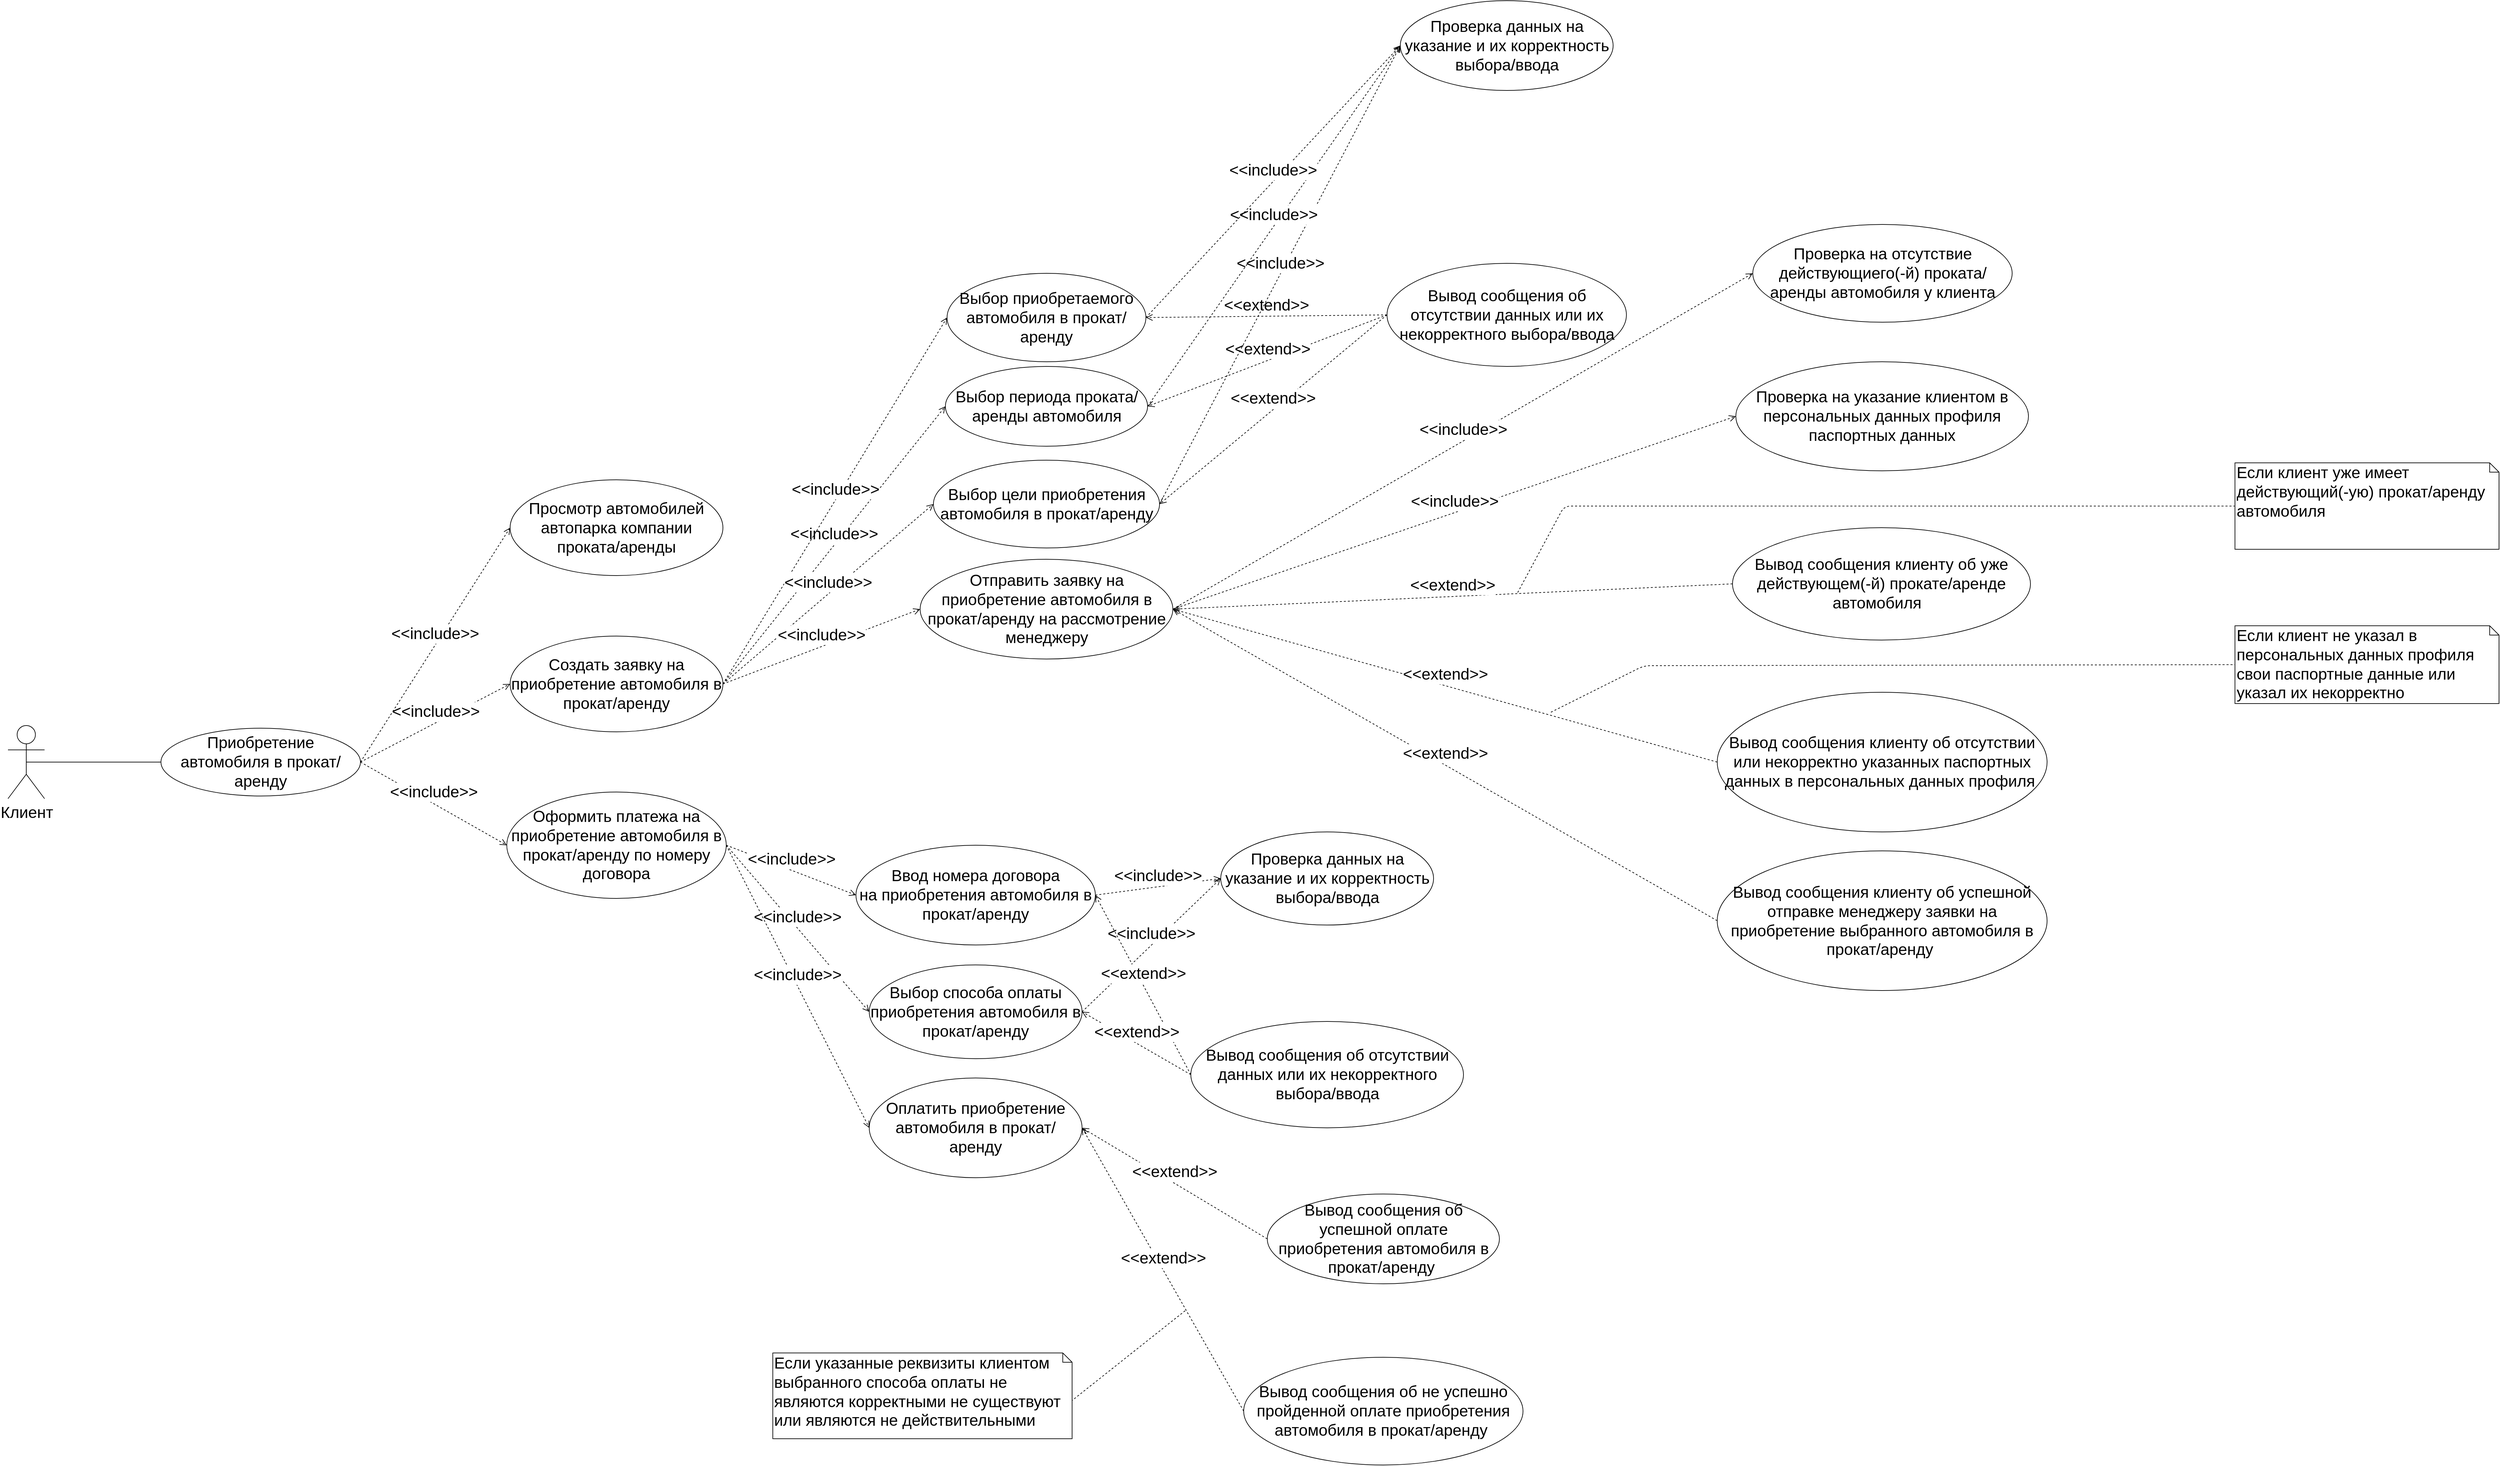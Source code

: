 <mxfile version="11.3.0" type="device" pages="1"><diagram id="3EiYivLxAxnmUY_cUnuF" name="Страница 1"><mxGraphModel dx="3261" dy="3749" grid="1" gridSize="10" guides="1" tooltips="1" connect="1" arrows="1" fold="1" page="1" pageScale="1" pageWidth="827" pageHeight="1169" math="0" shadow="0"><root><mxCell id="0"/><mxCell id="1" parent="0"/><mxCell id="dQBYFC0EtUojKa4JnHP9-1" value="&lt;font style=&quot;font-size: 24px&quot;&gt;Клиент&lt;/font&gt;" style="shape=umlActor;verticalLabelPosition=bottom;labelBackgroundColor=#ffffff;verticalAlign=top;html=1;outlineConnect=0;" parent="1" vertex="1"><mxGeometry x="-420" y="-190" width="55" height="110" as="geometry"/></mxCell><mxCell id="dQBYFC0EtUojKa4JnHP9-5" value="&lt;font style=&quot;font-size: 24px&quot;&gt;Приобретение автомобиля в прокат/аренду&lt;/font&gt;" style="ellipse;whiteSpace=wrap;html=1;" parent="1" vertex="1"><mxGeometry x="-190" y="-186" width="300" height="102" as="geometry"/></mxCell><mxCell id="dQBYFC0EtUojKa4JnHP9-10" value="" style="endArrow=none;html=1;entryX=0;entryY=0.5;entryDx=0;entryDy=0;exitX=0.5;exitY=0.5;exitDx=0;exitDy=0;exitPerimeter=0;" parent="1" source="dQBYFC0EtUojKa4JnHP9-1" target="dQBYFC0EtUojKa4JnHP9-5" edge="1"><mxGeometry width="50" height="50" relative="1" as="geometry"><mxPoint x="50" y="170" as="sourcePoint"/><mxPoint x="100" y="120" as="targetPoint"/></mxGeometry></mxCell><mxCell id="dQBYFC0EtUojKa4JnHP9-12" value="&lt;font style=&quot;font-size: 24px&quot;&gt;Выбор периода проката/аренды автомобиля&lt;/font&gt;" style="ellipse;whiteSpace=wrap;html=1;" parent="1" vertex="1"><mxGeometry x="989.5" y="-730" width="304" height="120" as="geometry"/></mxCell><mxCell id="dQBYFC0EtUojKa4JnHP9-13" value="&lt;font style=&quot;font-size: 24px&quot;&gt;&amp;lt;&amp;lt;include&amp;gt;&amp;gt;&lt;/font&gt;" style="html=1;verticalAlign=bottom;endArrow=open;dashed=1;endSize=8;entryX=0;entryY=0.5;entryDx=0;entryDy=0;exitX=1;exitY=0.5;exitDx=0;exitDy=0;" parent="1" source="dQBYFC0EtUojKa4JnHP9-50" target="dQBYFC0EtUojKa4JnHP9-12" edge="1"><mxGeometry relative="1" as="geometry"><mxPoint x="750" y="50" as="sourcePoint"/><mxPoint x="760" y="230" as="targetPoint"/></mxGeometry></mxCell><mxCell id="dQBYFC0EtUojKa4JnHP9-14" value="&lt;font style=&quot;font-size: 24px&quot;&gt;Выбор приобретаемого автомобиля в прокат/аренду&lt;/font&gt;" style="ellipse;whiteSpace=wrap;html=1;" parent="1" vertex="1"><mxGeometry x="992" y="-870" width="299" height="133" as="geometry"/></mxCell><mxCell id="dQBYFC0EtUojKa4JnHP9-15" value="&lt;font style=&quot;font-size: 24px&quot;&gt;&amp;lt;&amp;lt;include&amp;gt;&amp;gt;&lt;/font&gt;" style="html=1;verticalAlign=bottom;endArrow=open;dashed=1;endSize=8;entryX=0;entryY=0.5;entryDx=0;entryDy=0;exitX=1;exitY=0.5;exitDx=0;exitDy=0;" parent="1" source="dQBYFC0EtUojKa4JnHP9-50" target="dQBYFC0EtUojKa4JnHP9-14" edge="1"><mxGeometry relative="1" as="geometry"><mxPoint x="720" y="-50" as="sourcePoint"/><mxPoint x="590" y="90" as="targetPoint"/></mxGeometry></mxCell><mxCell id="dQBYFC0EtUojKa4JnHP9-16" value="&lt;font style=&quot;font-size: 24px&quot;&gt;Выбор цели приобретения автомобиля в прокат/аренду&lt;/font&gt;" style="ellipse;whiteSpace=wrap;html=1;" parent="1" vertex="1"><mxGeometry x="971.5" y="-589" width="340" height="132" as="geometry"/></mxCell><mxCell id="dQBYFC0EtUojKa4JnHP9-17" value="&lt;font style=&quot;font-size: 24px&quot;&gt;&amp;lt;&amp;lt;include&amp;gt;&amp;gt;&lt;/font&gt;" style="html=1;verticalAlign=bottom;endArrow=open;dashed=1;endSize=8;entryX=0;entryY=0.5;entryDx=0;entryDy=0;exitX=1;exitY=0.5;exitDx=0;exitDy=0;" parent="1" source="dQBYFC0EtUojKa4JnHP9-50" target="dQBYFC0EtUojKa4JnHP9-16" edge="1"><mxGeometry relative="1" as="geometry"><mxPoint x="770" y="60" as="sourcePoint"/><mxPoint x="640" y="200" as="targetPoint"/></mxGeometry></mxCell><mxCell id="dQBYFC0EtUojKa4JnHP9-18" value="&lt;font style=&quot;font-size: 24px&quot;&gt;Отправить заявку на приобретение автомобиля в прокат/аренду на рассмотрение менеджеру&lt;/font&gt;" style="ellipse;whiteSpace=wrap;html=1;" parent="1" vertex="1"><mxGeometry x="951.5" y="-440" width="380" height="150" as="geometry"/></mxCell><mxCell id="dQBYFC0EtUojKa4JnHP9-19" value="&lt;font style=&quot;font-size: 24px&quot;&gt;Проверка на отсутствие действующиего(-й) проката/аренды автомобиля у клиента&lt;/font&gt;" style="ellipse;whiteSpace=wrap;html=1;" parent="1" vertex="1"><mxGeometry x="2203.5" y="-943.5" width="390" height="147" as="geometry"/></mxCell><mxCell id="dQBYFC0EtUojKa4JnHP9-20" value="&lt;font style=&quot;font-size: 24px&quot;&gt;&amp;lt;&amp;lt;include&amp;gt;&amp;gt;&lt;/font&gt;" style="html=1;verticalAlign=bottom;endArrow=open;dashed=1;endSize=8;entryX=0;entryY=0.5;entryDx=0;entryDy=0;exitX=1;exitY=0.5;exitDx=0;exitDy=0;" parent="1" source="dQBYFC0EtUojKa4JnHP9-18" target="dQBYFC0EtUojKa4JnHP9-19" edge="1"><mxGeometry relative="1" as="geometry"><mxPoint x="1110" y="-342.5" as="sourcePoint"/><mxPoint x="1030" y="-342.5" as="targetPoint"/></mxGeometry></mxCell><mxCell id="dQBYFC0EtUojKa4JnHP9-21" value="&lt;font style=&quot;font-size: 24px&quot;&gt;Вывод сообщения клиенту об уже действующем(-й) прокате/аренде автомобиля&amp;nbsp;&amp;nbsp;&lt;/font&gt;" style="ellipse;whiteSpace=wrap;html=1;" parent="1" vertex="1"><mxGeometry x="2173" y="-487.5" width="448" height="169" as="geometry"/></mxCell><mxCell id="dQBYFC0EtUojKa4JnHP9-22" value="&lt;font style=&quot;font-size: 24px&quot;&gt;&amp;lt;&amp;lt;extend&amp;gt;&amp;gt;&lt;/font&gt;" style="html=1;verticalAlign=bottom;endArrow=open;dashed=1;endSize=8;exitX=0;exitY=0.5;exitDx=0;exitDy=0;entryX=1;entryY=0.5;entryDx=0;entryDy=0;" parent="1" source="dQBYFC0EtUojKa4JnHP9-21" target="dQBYFC0EtUojKa4JnHP9-18" edge="1"><mxGeometry relative="1" as="geometry"><mxPoint x="1160" y="-342.5" as="sourcePoint"/><mxPoint x="1080" y="-342.5" as="targetPoint"/></mxGeometry></mxCell><mxCell id="dQBYFC0EtUojKa4JnHP9-23" value="&lt;font style=&quot;font-size: 24px&quot;&gt;Вывод сообщения об отсутствии данных или их некорректного выбора/ввода&lt;/font&gt;" style="ellipse;whiteSpace=wrap;html=1;" parent="1" vertex="1"><mxGeometry x="1653.5" y="-885" width="360" height="155" as="geometry"/></mxCell><mxCell id="dQBYFC0EtUojKa4JnHP9-24" value="&lt;font style=&quot;font-size: 24px&quot;&gt;&amp;lt;&amp;lt;extend&amp;gt;&amp;gt;&lt;/font&gt;" style="html=1;verticalAlign=bottom;endArrow=open;dashed=1;endSize=8;exitX=0;exitY=0.5;exitDx=0;exitDy=0;entryX=1;entryY=0.5;entryDx=0;entryDy=0;" parent="1" source="dQBYFC0EtUojKa4JnHP9-23" target="dQBYFC0EtUojKa4JnHP9-14" edge="1"><mxGeometry relative="1" as="geometry"><mxPoint x="1482" y="-692.5" as="sourcePoint"/><mxPoint x="1402" y="-692.5" as="targetPoint"/></mxGeometry></mxCell><mxCell id="dQBYFC0EtUojKa4JnHP9-25" value="&lt;font style=&quot;font-size: 24px&quot;&gt;&amp;lt;&amp;lt;extend&amp;gt;&amp;gt;&lt;/font&gt;" style="html=1;verticalAlign=bottom;endArrow=open;dashed=1;endSize=8;exitX=0;exitY=0.5;exitDx=0;exitDy=0;entryX=1;entryY=0.5;entryDx=0;entryDy=0;" parent="1" source="dQBYFC0EtUojKa4JnHP9-23" target="dQBYFC0EtUojKa4JnHP9-12" edge="1"><mxGeometry relative="1" as="geometry"><mxPoint x="1402" y="-632.5" as="sourcePoint"/><mxPoint x="1322" y="-632.5" as="targetPoint"/></mxGeometry></mxCell><mxCell id="dQBYFC0EtUojKa4JnHP9-26" value="&lt;font style=&quot;font-size: 24px&quot;&gt;&amp;lt;&amp;lt;extend&amp;gt;&amp;gt;&lt;/font&gt;" style="html=1;verticalAlign=bottom;endArrow=open;dashed=1;endSize=8;exitX=0;exitY=0.5;exitDx=0;exitDy=0;entryX=1;entryY=0.5;entryDx=0;entryDy=0;" parent="1" source="dQBYFC0EtUojKa4JnHP9-23" target="dQBYFC0EtUojKa4JnHP9-16" edge="1"><mxGeometry relative="1" as="geometry"><mxPoint x="1402" y="-632.5" as="sourcePoint"/><mxPoint x="1322" y="-632.5" as="targetPoint"/></mxGeometry></mxCell><mxCell id="dQBYFC0EtUojKa4JnHP9-27" value="&lt;font style=&quot;font-size: 24px&quot;&gt;Проверка данных на указание и их корректность выбора/ввода&lt;/font&gt;" style="ellipse;whiteSpace=wrap;html=1;" parent="1" vertex="1"><mxGeometry x="1673.5" y="-1280" width="320" height="135" as="geometry"/></mxCell><mxCell id="dQBYFC0EtUojKa4JnHP9-28" value="&lt;font style=&quot;font-size: 24px&quot;&gt;&amp;lt;&amp;lt;include&amp;gt;&amp;gt;&lt;/font&gt;" style="html=1;verticalAlign=bottom;endArrow=open;dashed=1;endSize=8;exitX=1;exitY=0.5;exitDx=0;exitDy=0;entryX=0;entryY=0.5;entryDx=0;entryDy=0;" parent="1" source="dQBYFC0EtUojKa4JnHP9-16" target="dQBYFC0EtUojKa4JnHP9-27" edge="1"><mxGeometry relative="1" as="geometry"><mxPoint x="1292" y="-872.5" as="sourcePoint"/><mxPoint x="1212" y="-872.5" as="targetPoint"/></mxGeometry></mxCell><mxCell id="dQBYFC0EtUojKa4JnHP9-29" value="&lt;font style=&quot;font-size: 24px&quot;&gt;&amp;lt;&amp;lt;include&amp;gt;&amp;gt;&lt;/font&gt;" style="html=1;verticalAlign=bottom;endArrow=open;dashed=1;endSize=8;exitX=1;exitY=0.5;exitDx=0;exitDy=0;entryX=0;entryY=0.5;entryDx=0;entryDy=0;" parent="1" source="dQBYFC0EtUojKa4JnHP9-12" target="dQBYFC0EtUojKa4JnHP9-27" edge="1"><mxGeometry relative="1" as="geometry"><mxPoint x="1072" y="-912.5" as="sourcePoint"/><mxPoint x="992" y="-912.5" as="targetPoint"/></mxGeometry></mxCell><mxCell id="dQBYFC0EtUojKa4JnHP9-30" value="&lt;font style=&quot;font-size: 24px&quot;&gt;&amp;lt;&amp;lt;include&amp;gt;&amp;gt;&lt;/font&gt;" style="html=1;verticalAlign=bottom;endArrow=open;dashed=1;endSize=8;exitX=1;exitY=0.5;exitDx=0;exitDy=0;entryX=0;entryY=0.5;entryDx=0;entryDy=0;" parent="1" source="dQBYFC0EtUojKa4JnHP9-14" target="dQBYFC0EtUojKa4JnHP9-27" edge="1"><mxGeometry relative="1" as="geometry"><mxPoint x="1272" y="-942.5" as="sourcePoint"/><mxPoint x="1192" y="-942.5" as="targetPoint"/></mxGeometry></mxCell><mxCell id="dQBYFC0EtUojKa4JnHP9-31" value="&lt;font style=&quot;font-size: 24px&quot;&gt;Вывод сообщения клиенту об отсутствии&lt;br&gt;или некорректно указанных паспортных данных в персональных данных профиля&amp;nbsp;&lt;/font&gt;" style="ellipse;whiteSpace=wrap;html=1;" parent="1" vertex="1"><mxGeometry x="2150" y="-240" width="496" height="210" as="geometry"/></mxCell><mxCell id="dQBYFC0EtUojKa4JnHP9-32" value="&lt;font style=&quot;font-size: 24px&quot;&gt;&amp;lt;&amp;lt;extend&amp;gt;&amp;gt;&lt;/font&gt;" style="html=1;verticalAlign=bottom;endArrow=open;dashed=1;endSize=8;exitX=0;exitY=0.5;exitDx=0;exitDy=0;entryX=1;entryY=0.5;entryDx=0;entryDy=0;" parent="1" source="dQBYFC0EtUojKa4JnHP9-31" target="dQBYFC0EtUojKa4JnHP9-18" edge="1"><mxGeometry relative="1" as="geometry"><mxPoint x="1150" y="-182.5" as="sourcePoint"/><mxPoint x="1070" y="-182.5" as="targetPoint"/></mxGeometry></mxCell><mxCell id="dQBYFC0EtUojKa4JnHP9-36" value="&lt;font style=&quot;font-size: 24px&quot;&gt;&amp;lt;&amp;lt;include&amp;gt;&amp;gt;&lt;/font&gt;" style="html=1;verticalAlign=bottom;endArrow=open;dashed=1;endSize=8;entryX=0;entryY=0.5;entryDx=0;entryDy=0;exitX=1;exitY=0.5;exitDx=0;exitDy=0;" parent="1" source="dQBYFC0EtUojKa4JnHP9-50" target="dQBYFC0EtUojKa4JnHP9-18" edge="1"><mxGeometry relative="1" as="geometry"><mxPoint x="780" y="70" as="sourcePoint"/><mxPoint x="680" y="280" as="targetPoint"/></mxGeometry></mxCell><mxCell id="dQBYFC0EtUojKa4JnHP9-50" value="&lt;font style=&quot;font-size: 24px&quot;&gt;Создать заявку на приобретение автомобиля в прокат/аренду&lt;/font&gt;" style="ellipse;whiteSpace=wrap;html=1;" parent="1" vertex="1"><mxGeometry x="335" y="-324.5" width="320" height="144" as="geometry"/></mxCell><mxCell id="dQBYFC0EtUojKa4JnHP9-51" value="&lt;font style=&quot;font-size: 24px&quot;&gt;&amp;lt;&amp;lt;include&amp;gt;&amp;gt;&lt;/font&gt;" style="html=1;verticalAlign=bottom;endArrow=open;dashed=1;endSize=8;entryX=0;entryY=0.5;entryDx=0;entryDy=0;exitX=1;exitY=0.5;exitDx=0;exitDy=0;" parent="1" source="dQBYFC0EtUojKa4JnHP9-5" target="dQBYFC0EtUojKa4JnHP9-50" edge="1"><mxGeometry relative="1" as="geometry"><mxPoint x="540" y="200" as="sourcePoint"/><mxPoint x="460" y="200" as="targetPoint"/></mxGeometry></mxCell><mxCell id="dQBYFC0EtUojKa4JnHP9-52" value="&lt;font style=&quot;font-size: 24px&quot;&gt;Оформить платежа на приобретение автомобиля в прокат/аренду по номеру договора&lt;/font&gt;" style="ellipse;whiteSpace=wrap;html=1;" parent="1" vertex="1"><mxGeometry x="330" y="-90" width="330" height="160" as="geometry"/></mxCell><mxCell id="dQBYFC0EtUojKa4JnHP9-53" value="&lt;font style=&quot;font-size: 24px&quot;&gt;&amp;lt;&amp;lt;include&amp;gt;&amp;gt;&lt;/font&gt;" style="html=1;verticalAlign=bottom;endArrow=open;dashed=1;endSize=8;entryX=0;entryY=0.5;entryDx=0;entryDy=0;exitX=1;exitY=0.5;exitDx=0;exitDy=0;" parent="1" source="dQBYFC0EtUojKa4JnHP9-5" target="dQBYFC0EtUojKa4JnHP9-52" edge="1"><mxGeometry relative="1" as="geometry"><mxPoint x="389.5" y="169" as="sourcePoint"/><mxPoint x="480" y="-9" as="targetPoint"/></mxGeometry></mxCell><mxCell id="dQBYFC0EtUojKa4JnHP9-54" value="&lt;font style=&quot;font-size: 24px&quot;&gt;Вывод сообщения об успешной оплате приобретения автомобиля в прокат/аренду&amp;nbsp;&lt;/font&gt;" style="ellipse;whiteSpace=wrap;html=1;" parent="1" vertex="1"><mxGeometry x="1473.5" y="514.5" width="349" height="135" as="geometry"/></mxCell><mxCell id="dQBYFC0EtUojKa4JnHP9-55" value="&lt;font style=&quot;font-size: 24px&quot;&gt;Вывод сообщения об не успешно пройденной оплате приобретения автомобиля в прокат/аренду&amp;nbsp;&lt;/font&gt;" style="ellipse;whiteSpace=wrap;html=1;" parent="1" vertex="1"><mxGeometry x="1438" y="760" width="420" height="162" as="geometry"/></mxCell><mxCell id="dQBYFC0EtUojKa4JnHP9-61" value="&lt;font style=&quot;font-size: 24px&quot;&gt;Проверка на указание клиентом в персональных данных профиля паспортных данных&lt;/font&gt;" style="ellipse;whiteSpace=wrap;html=1;" parent="1" vertex="1"><mxGeometry x="2178" y="-737" width="440" height="164" as="geometry"/></mxCell><mxCell id="dQBYFC0EtUojKa4JnHP9-62" value="&lt;font style=&quot;font-size: 24px&quot;&gt;&amp;lt;&amp;lt;include&amp;gt;&amp;gt;&lt;/font&gt;" style="html=1;verticalAlign=bottom;endArrow=open;dashed=1;endSize=8;exitX=1;exitY=0.5;exitDx=0;exitDy=0;entryX=0;entryY=0.5;entryDx=0;entryDy=0;" parent="1" source="dQBYFC0EtUojKa4JnHP9-18" target="dQBYFC0EtUojKa4JnHP9-61" edge="1"><mxGeometry relative="1" as="geometry"><mxPoint x="1220" y="-313" as="sourcePoint"/><mxPoint x="1140" y="-313" as="targetPoint"/></mxGeometry></mxCell><mxCell id="dQBYFC0EtUojKa4JnHP9-63" value="&lt;font style=&quot;font-size: 24px&quot;&gt;Ввод номера договора&lt;br&gt;на приобретения автомобиля в прокат/аренду&lt;/font&gt;" style="ellipse;whiteSpace=wrap;html=1;" parent="1" vertex="1"><mxGeometry x="855" y="-10" width="360" height="150" as="geometry"/></mxCell><mxCell id="dQBYFC0EtUojKa4JnHP9-64" value="&lt;font style=&quot;font-size: 24px&quot;&gt;Выбор способа оплаты приобретения автомобиля в прокат/аренду&lt;/font&gt;" style="ellipse;whiteSpace=wrap;html=1;" parent="1" vertex="1"><mxGeometry x="875" y="170" width="320" height="141" as="geometry"/></mxCell><mxCell id="dQBYFC0EtUojKa4JnHP9-65" value="&lt;font style=&quot;font-size: 24px&quot;&gt;&amp;lt;&amp;lt;include&amp;gt;&amp;gt;&lt;/font&gt;" style="html=1;verticalAlign=bottom;endArrow=open;dashed=1;endSize=8;entryX=0;entryY=0.5;entryDx=0;entryDy=0;exitX=1;exitY=0.5;exitDx=0;exitDy=0;" parent="1" source="dQBYFC0EtUojKa4JnHP9-52" target="dQBYFC0EtUojKa4JnHP9-63" edge="1"><mxGeometry relative="1" as="geometry"><mxPoint x="720" y="120" as="sourcePoint"/><mxPoint x="640" y="120" as="targetPoint"/></mxGeometry></mxCell><mxCell id="dQBYFC0EtUojKa4JnHP9-66" value="&lt;font style=&quot;font-size: 24px&quot;&gt;&amp;lt;&amp;lt;include&amp;gt;&amp;gt;&lt;/font&gt;" style="html=1;verticalAlign=bottom;endArrow=open;dashed=1;endSize=8;entryX=0;entryY=0.5;entryDx=0;entryDy=0;exitX=1;exitY=0.5;exitDx=0;exitDy=0;" parent="1" source="dQBYFC0EtUojKa4JnHP9-52" target="dQBYFC0EtUojKa4JnHP9-64" edge="1"><mxGeometry relative="1" as="geometry"><mxPoint x="740" y="150" as="sourcePoint"/><mxPoint x="660" y="150" as="targetPoint"/></mxGeometry></mxCell><mxCell id="dQBYFC0EtUojKa4JnHP9-67" value="&lt;font style=&quot;font-size: 24px&quot;&gt;Оплатить приобретение автомобиля в прокат/аренду&lt;/font&gt;" style="ellipse;whiteSpace=wrap;html=1;" parent="1" vertex="1"><mxGeometry x="875" y="340" width="320" height="150" as="geometry"/></mxCell><mxCell id="dQBYFC0EtUojKa4JnHP9-68" value="&lt;font style=&quot;font-size: 24px&quot;&gt;&amp;lt;&amp;lt;include&amp;gt;&amp;gt;&lt;/font&gt;" style="html=1;verticalAlign=bottom;endArrow=open;dashed=1;endSize=8;entryX=0;entryY=0.5;entryDx=0;entryDy=0;exitX=1;exitY=0.5;exitDx=0;exitDy=0;" parent="1" source="dQBYFC0EtUojKa4JnHP9-52" target="dQBYFC0EtUojKa4JnHP9-67" edge="1"><mxGeometry relative="1" as="geometry"><mxPoint x="610" y="120" as="sourcePoint"/><mxPoint x="530" y="120" as="targetPoint"/></mxGeometry></mxCell><mxCell id="dQBYFC0EtUojKa4JnHP9-69" value="&lt;font style=&quot;font-size: 24px&quot;&gt;Проверка данных на указание и их корректность выбора/ввода&lt;/font&gt;" style="ellipse;whiteSpace=wrap;html=1;" parent="1" vertex="1"><mxGeometry x="1403.5" y="-30" width="320" height="140" as="geometry"/></mxCell><mxCell id="dQBYFC0EtUojKa4JnHP9-70" value="&lt;font style=&quot;font-size: 24px&quot;&gt;&amp;lt;&amp;lt;include&amp;gt;&amp;gt;&lt;/font&gt;" style="html=1;verticalAlign=bottom;endArrow=open;dashed=1;endSize=8;entryX=0;entryY=0.5;entryDx=0;entryDy=0;exitX=1;exitY=0.5;exitDx=0;exitDy=0;" parent="1" source="dQBYFC0EtUojKa4JnHP9-63" target="dQBYFC0EtUojKa4JnHP9-69" edge="1"><mxGeometry relative="1" as="geometry"><mxPoint x="1050" y="51.5" as="sourcePoint"/><mxPoint x="970" y="51.5" as="targetPoint"/></mxGeometry></mxCell><mxCell id="dQBYFC0EtUojKa4JnHP9-71" value="&lt;font style=&quot;font-size: 24px&quot;&gt;&amp;lt;&amp;lt;include&amp;gt;&amp;gt;&lt;/font&gt;" style="html=1;verticalAlign=bottom;endArrow=open;dashed=1;endSize=8;entryX=0;entryY=0.5;entryDx=0;entryDy=0;exitX=1;exitY=0.5;exitDx=0;exitDy=0;" parent="1" source="dQBYFC0EtUojKa4JnHP9-64" target="dQBYFC0EtUojKa4JnHP9-69" edge="1"><mxGeometry relative="1" as="geometry"><mxPoint x="1070" y="111.5" as="sourcePoint"/><mxPoint x="990" y="111.5" as="targetPoint"/></mxGeometry></mxCell><mxCell id="dQBYFC0EtUojKa4JnHP9-72" value="&lt;font style=&quot;font-size: 24px&quot;&gt;Вывод сообщения об отсутствии данных или их некорректного выбора/ввода&lt;/font&gt;" style="ellipse;whiteSpace=wrap;html=1;" parent="1" vertex="1"><mxGeometry x="1358.5" y="255" width="410" height="160" as="geometry"/></mxCell><mxCell id="dQBYFC0EtUojKa4JnHP9-73" value="&lt;font style=&quot;font-size: 24px&quot;&gt;&amp;lt;&amp;lt;extend&amp;gt;&amp;gt;&lt;/font&gt;" style="html=1;verticalAlign=bottom;endArrow=open;dashed=1;endSize=8;entryX=1;entryY=0.5;entryDx=0;entryDy=0;exitX=0;exitY=0.5;exitDx=0;exitDy=0;" parent="1" source="dQBYFC0EtUojKa4JnHP9-72" target="dQBYFC0EtUojKa4JnHP9-63" edge="1"><mxGeometry relative="1" as="geometry"><mxPoint x="1070" y="151.5" as="sourcePoint"/><mxPoint x="990" y="151.5" as="targetPoint"/></mxGeometry></mxCell><mxCell id="dQBYFC0EtUojKa4JnHP9-74" value="&lt;font style=&quot;font-size: 24px&quot;&gt;&amp;lt;&amp;lt;extend&amp;gt;&amp;gt;&lt;/font&gt;" style="html=1;verticalAlign=bottom;endArrow=open;dashed=1;endSize=8;entryX=1;entryY=0.5;entryDx=0;entryDy=0;exitX=0;exitY=0.5;exitDx=0;exitDy=0;" parent="1" source="dQBYFC0EtUojKa4JnHP9-72" target="dQBYFC0EtUojKa4JnHP9-64" edge="1"><mxGeometry relative="1" as="geometry"><mxPoint x="1080" y="171.5" as="sourcePoint"/><mxPoint x="1000" y="171.5" as="targetPoint"/></mxGeometry></mxCell><mxCell id="dQBYFC0EtUojKa4JnHP9-75" value="&lt;font style=&quot;font-size: 24px&quot;&gt;&amp;lt;&amp;lt;extend&amp;gt;&amp;gt;&lt;/font&gt;" style="html=1;verticalAlign=bottom;endArrow=open;dashed=1;endSize=8;exitX=0;exitY=0.5;exitDx=0;exitDy=0;entryX=1;entryY=0.5;entryDx=0;entryDy=0;" parent="1" source="dQBYFC0EtUojKa4JnHP9-54" target="dQBYFC0EtUojKa4JnHP9-67" edge="1"><mxGeometry relative="1" as="geometry"><mxPoint x="960" y="211.5" as="sourcePoint"/><mxPoint x="880" y="211.5" as="targetPoint"/></mxGeometry></mxCell><mxCell id="dQBYFC0EtUojKa4JnHP9-76" value="&lt;font style=&quot;font-size: 24px&quot;&gt;&amp;lt;&amp;lt;extend&amp;gt;&amp;gt;&lt;/font&gt;" style="html=1;verticalAlign=bottom;endArrow=open;dashed=1;endSize=8;entryX=1;entryY=0.5;entryDx=0;entryDy=0;exitX=0;exitY=0.5;exitDx=0;exitDy=0;" parent="1" source="dQBYFC0EtUojKa4JnHP9-55" target="dQBYFC0EtUojKa4JnHP9-67" edge="1"><mxGeometry relative="1" as="geometry"><mxPoint x="1040" y="361.5" as="sourcePoint"/><mxPoint x="960" y="361.5" as="targetPoint"/></mxGeometry></mxCell><mxCell id="dQBYFC0EtUojKa4JnHP9-77" value="&lt;span style=&quot;font-size: 24px&quot;&gt;Если указанные реквизиты клиентом выбранного способа оплаты не являются корректными не существуют или являются не действительными&lt;/span&gt;" style="shape=note;whiteSpace=wrap;html=1;size=14;verticalAlign=top;align=left;spacingTop=-6;" parent="1" vertex="1"><mxGeometry x="730" y="753.5" width="450" height="129" as="geometry"/></mxCell><mxCell id="dQBYFC0EtUojKa4JnHP9-78" value="" style="endArrow=none;dashed=1;html=1;entryX=0;entryY=0;entryDx=450;entryDy=71.5;entryPerimeter=0;" parent="1" target="dQBYFC0EtUojKa4JnHP9-77" edge="1"><mxGeometry width="50" height="50" relative="1" as="geometry"><mxPoint x="1350" y="690" as="sourcePoint"/><mxPoint x="2130" y="961.5" as="targetPoint"/></mxGeometry></mxCell><mxCell id="dQBYFC0EtUojKa4JnHP9-90" value="&lt;font style=&quot;font-size: 24px&quot;&gt;Вывод сообщения клиенту об успешной отправке менеджеру заявки на приобретение выбранного автомобиля в прокат/аренду&amp;nbsp;&lt;/font&gt;" style="ellipse;whiteSpace=wrap;html=1;" parent="1" vertex="1"><mxGeometry x="2150" y="-1.5" width="496" height="210" as="geometry"/></mxCell><mxCell id="dQBYFC0EtUojKa4JnHP9-91" value="&lt;span style=&quot;font-size: 24px&quot;&gt;&amp;lt;&amp;lt;extend&amp;gt;&amp;gt;&lt;/span&gt;" style="html=1;verticalAlign=bottom;endArrow=open;dashed=1;endSize=8;entryX=1;entryY=0.5;entryDx=0;entryDy=0;exitX=0;exitY=0.5;exitDx=0;exitDy=0;" parent="1" source="dQBYFC0EtUojKa4JnHP9-90" target="dQBYFC0EtUojKa4JnHP9-18" edge="1"><mxGeometry relative="1" as="geometry"><mxPoint x="1610" y="-140" as="sourcePoint"/><mxPoint x="1530" y="-140" as="targetPoint"/></mxGeometry></mxCell><mxCell id="dQBYFC0EtUojKa4JnHP9-92" value="&lt;font style=&quot;font-size: 24px&quot;&gt;Если клиент уже имеет действующий(-ую) прокат/аренду автомобиля&lt;/font&gt;" style="shape=note;whiteSpace=wrap;html=1;size=14;verticalAlign=top;align=left;spacingTop=-6;" parent="1" vertex="1"><mxGeometry x="2928.5" y="-585" width="397" height="130" as="geometry"/></mxCell><mxCell id="dQBYFC0EtUojKa4JnHP9-93" value="&lt;font style=&quot;font-size: 24px&quot;&gt;Если клиент не указал в персональных данных профиля свои паспортные данные или указал их некорректно&amp;nbsp;&lt;/font&gt;" style="shape=note;whiteSpace=wrap;html=1;size=14;verticalAlign=top;align=left;spacingTop=-6;" parent="1" vertex="1"><mxGeometry x="2928.5" y="-340" width="397" height="117" as="geometry"/></mxCell><mxCell id="dQBYFC0EtUojKa4JnHP9-94" value="" style="endArrow=none;dashed=1;html=1;entryX=0;entryY=0.5;entryDx=0;entryDy=0;entryPerimeter=0;" parent="1" target="dQBYFC0EtUojKa4JnHP9-92" edge="1"><mxGeometry width="50" height="50" relative="1" as="geometry"><mxPoint x="1850" y="-390" as="sourcePoint"/><mxPoint x="2890" y="160" as="targetPoint"/><Array as="points"><mxPoint x="1920" y="-520"/></Array></mxGeometry></mxCell><mxCell id="dQBYFC0EtUojKa4JnHP9-95" value="" style="endArrow=none;dashed=1;html=1;entryX=0;entryY=0.5;entryDx=0;entryDy=0;entryPerimeter=0;" parent="1" target="dQBYFC0EtUojKa4JnHP9-93" edge="1"><mxGeometry width="50" height="50" relative="1" as="geometry"><mxPoint x="1900" y="-210" as="sourcePoint"/><mxPoint x="2810" as="targetPoint"/><Array as="points"><mxPoint x="2040" y="-280"/></Array></mxGeometry></mxCell><mxCell id="h5E3d6vWsJ5nyZP-B6oT-1" value="&lt;span style=&quot;font-size: 24px ; white-space: normal&quot;&gt;Просмотр автомобилей автопарка компании проката/аренды&lt;/span&gt;" style="ellipse;whiteSpace=wrap;html=1;" parent="1" vertex="1"><mxGeometry x="335" y="-559.5" width="320" height="144" as="geometry"/></mxCell><mxCell id="h5E3d6vWsJ5nyZP-B6oT-2" value="&lt;span style=&quot;font-size: 24px&quot;&gt;&amp;lt;&amp;lt;include&amp;gt;&amp;gt;&lt;/span&gt;" style="html=1;verticalAlign=bottom;endArrow=open;dashed=1;endSize=8;exitX=1;exitY=0.5;exitDx=0;exitDy=0;entryX=0;entryY=0.5;entryDx=0;entryDy=0;" parent="1" source="dQBYFC0EtUojKa4JnHP9-5" target="h5E3d6vWsJ5nyZP-B6oT-1" edge="1"><mxGeometry relative="1" as="geometry"><mxPoint x="-210" y="-390" as="sourcePoint"/><mxPoint x="-290" y="-390" as="targetPoint"/></mxGeometry></mxCell></root></mxGraphModel></diagram></mxfile>